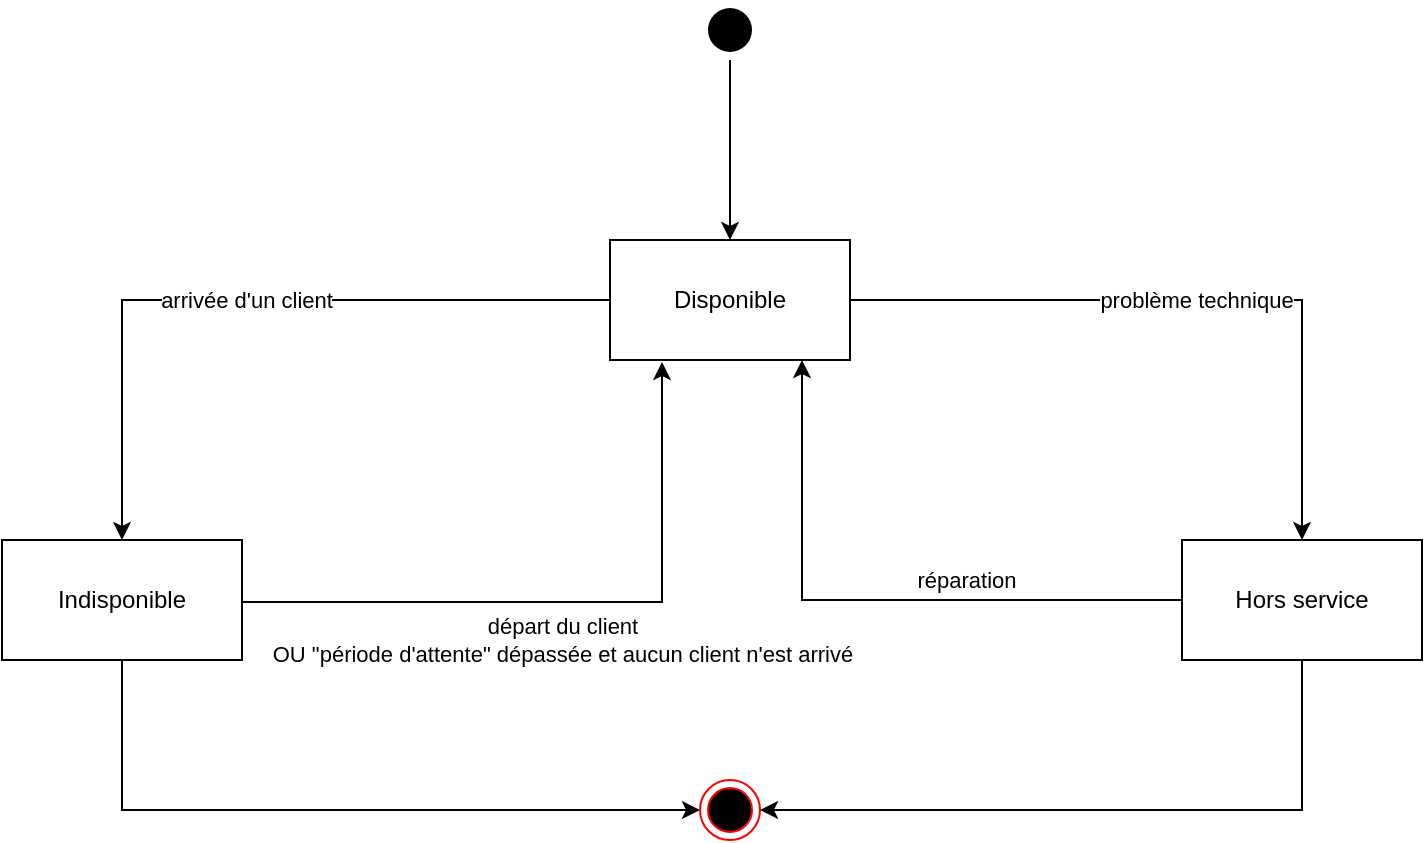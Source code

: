 <mxfile version="13.7.9" type="device"><diagram id="gKuQPITpU-R00_AaMOL7" name="Page-1"><mxGraphModel dx="1422" dy="822" grid="1" gridSize="10" guides="1" tooltips="1" connect="1" arrows="1" fold="1" page="1" pageScale="1" pageWidth="827" pageHeight="1169" math="0" shadow="0"><root><mxCell id="0"/><mxCell id="1" parent="0"/><mxCell id="co7aBtYyQTZOJh032273-8" value="problème technique" style="edgeStyle=orthogonalEdgeStyle;rounded=0;orthogonalLoop=1;jettySize=auto;html=1;" edge="1" parent="1" source="co7aBtYyQTZOJh032273-1" target="co7aBtYyQTZOJh032273-7"><mxGeometry relative="1" as="geometry"/></mxCell><mxCell id="co7aBtYyQTZOJh032273-9" value="arrivée d'un client" style="edgeStyle=orthogonalEdgeStyle;rounded=0;orthogonalLoop=1;jettySize=auto;html=1;" edge="1" parent="1" source="co7aBtYyQTZOJh032273-1" target="co7aBtYyQTZOJh032273-2"><mxGeometry relative="1" as="geometry"/></mxCell><mxCell id="co7aBtYyQTZOJh032273-1" value="Disponible" style="rounded=0;whiteSpace=wrap;html=1;" vertex="1" parent="1"><mxGeometry x="354" y="180" width="120" height="60" as="geometry"/></mxCell><mxCell id="co7aBtYyQTZOJh032273-11" value="départ du client &lt;br&gt;OU &quot;période d'attente&quot; dépassée et aucun client n'est arrivé" style="edgeStyle=orthogonalEdgeStyle;rounded=0;orthogonalLoop=1;jettySize=auto;html=1;" edge="1" parent="1" source="co7aBtYyQTZOJh032273-2"><mxGeometry x="-0.03" y="-19" relative="1" as="geometry"><mxPoint x="280" y="361" as="sourcePoint"/><mxPoint x="380" y="241" as="targetPoint"/><Array as="points"><mxPoint x="380" y="361"/></Array><mxPoint as="offset"/></mxGeometry></mxCell><mxCell id="co7aBtYyQTZOJh032273-13" style="edgeStyle=orthogonalEdgeStyle;rounded=0;orthogonalLoop=1;jettySize=auto;html=1;" edge="1" parent="1" source="co7aBtYyQTZOJh032273-2" target="co7aBtYyQTZOJh032273-4"><mxGeometry relative="1" as="geometry"><Array as="points"><mxPoint x="110" y="465"/></Array></mxGeometry></mxCell><mxCell id="co7aBtYyQTZOJh032273-2" value="Indisponible" style="rounded=0;whiteSpace=wrap;html=1;" vertex="1" parent="1"><mxGeometry x="50" y="330" width="120" height="60" as="geometry"/></mxCell><mxCell id="co7aBtYyQTZOJh032273-4" value="" style="ellipse;html=1;shape=endState;fillColor=#000000;strokeColor=#ff0000;" vertex="1" parent="1"><mxGeometry x="399" y="450" width="30" height="30" as="geometry"/></mxCell><mxCell id="co7aBtYyQTZOJh032273-6" style="edgeStyle=orthogonalEdgeStyle;rounded=0;orthogonalLoop=1;jettySize=auto;html=1;entryX=0.5;entryY=0;entryDx=0;entryDy=0;" edge="1" parent="1" source="co7aBtYyQTZOJh032273-5" target="co7aBtYyQTZOJh032273-1"><mxGeometry relative="1" as="geometry"/></mxCell><mxCell id="co7aBtYyQTZOJh032273-5" value="" style="ellipse;html=1;shape=endState;fillColor=#000000;strokeColor=none;" vertex="1" parent="1"><mxGeometry x="399" y="60" width="30" height="30" as="geometry"/></mxCell><mxCell id="co7aBtYyQTZOJh032273-10" value="réparation" style="edgeStyle=orthogonalEdgeStyle;rounded=0;orthogonalLoop=1;jettySize=auto;html=1;" edge="1" parent="1" source="co7aBtYyQTZOJh032273-7" target="co7aBtYyQTZOJh032273-1"><mxGeometry x="-0.304" y="-10" relative="1" as="geometry"><Array as="points"><mxPoint x="450" y="360"/></Array><mxPoint as="offset"/></mxGeometry></mxCell><mxCell id="co7aBtYyQTZOJh032273-14" style="edgeStyle=orthogonalEdgeStyle;rounded=0;orthogonalLoop=1;jettySize=auto;html=1;" edge="1" parent="1" source="co7aBtYyQTZOJh032273-7" target="co7aBtYyQTZOJh032273-4"><mxGeometry relative="1" as="geometry"><Array as="points"><mxPoint x="700" y="465"/></Array></mxGeometry></mxCell><mxCell id="co7aBtYyQTZOJh032273-7" value="Hors service" style="rounded=0;whiteSpace=wrap;html=1;" vertex="1" parent="1"><mxGeometry x="640" y="330" width="120" height="60" as="geometry"/></mxCell></root></mxGraphModel></diagram></mxfile>